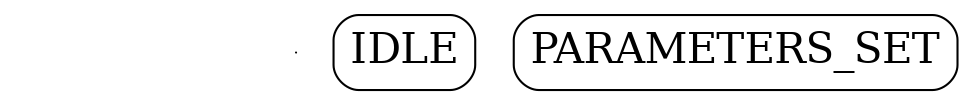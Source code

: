 /******************************************************************************
 * Copyright (c) 2000-2020 Ericsson Telecom AB
 * All rights reserved. This program and the accompanying materials
 * are made available under the terms of the Eclipse Public License v2.0
 * which accompanies this distribution, and is available at
 * https://www.eclipse.org/org/documents/epl-2.0/EPL-2.0.html
 *
 * Contributors:
 *   Ujhelyi, Gergo
 *
 ******************************************************************************/
 digraph state_mach_hc {
     //states
    node [fontsize = 20];

    //start state (invisible)
    START [style = invis];
    //end state (invisible)
    EXIT_HC [shape = point, width = 0];


    node[shape = box, style = rounded];
    IDLE;
    PARAMETERS_SET;

    //Edge
    edge [fontsize = 14];


    //FIXME: finish

    //START -> IDLE [arrowtail="dot", label = "   -/ connect to MC,\nVERSION"];
    //edges to parameters_set
    //IDLE -> PARAMETERS_SET [label = "   SET_PARAM/\nSET_PARAM_OK    "];
    //PARAMETERS_SET -> PARAMETERS_SET [label = "SET_PARAM/\nSET_PARAM_OK"];
    //PARAMETERS_SET -> PARAMETERS_SET [label = "KILL/\nkill()"];
    //PARAMETERS_SET -> PARAMETERS_SET [label = "CREATE_MTC/\nfork()"];
    //PARAMETERS_SET -> PARAMETERS_SET [ label = "CREATE/\nfork()"];
    //edges to exit_hc
    //IDLE -> EXIT_HC [ label = "EXIT_HC/\nclose connection"];
    //PARAMETERS_SET -> EXIT_HC [ label = "EXIT_HC/\nclose connection, terminate"];
 }